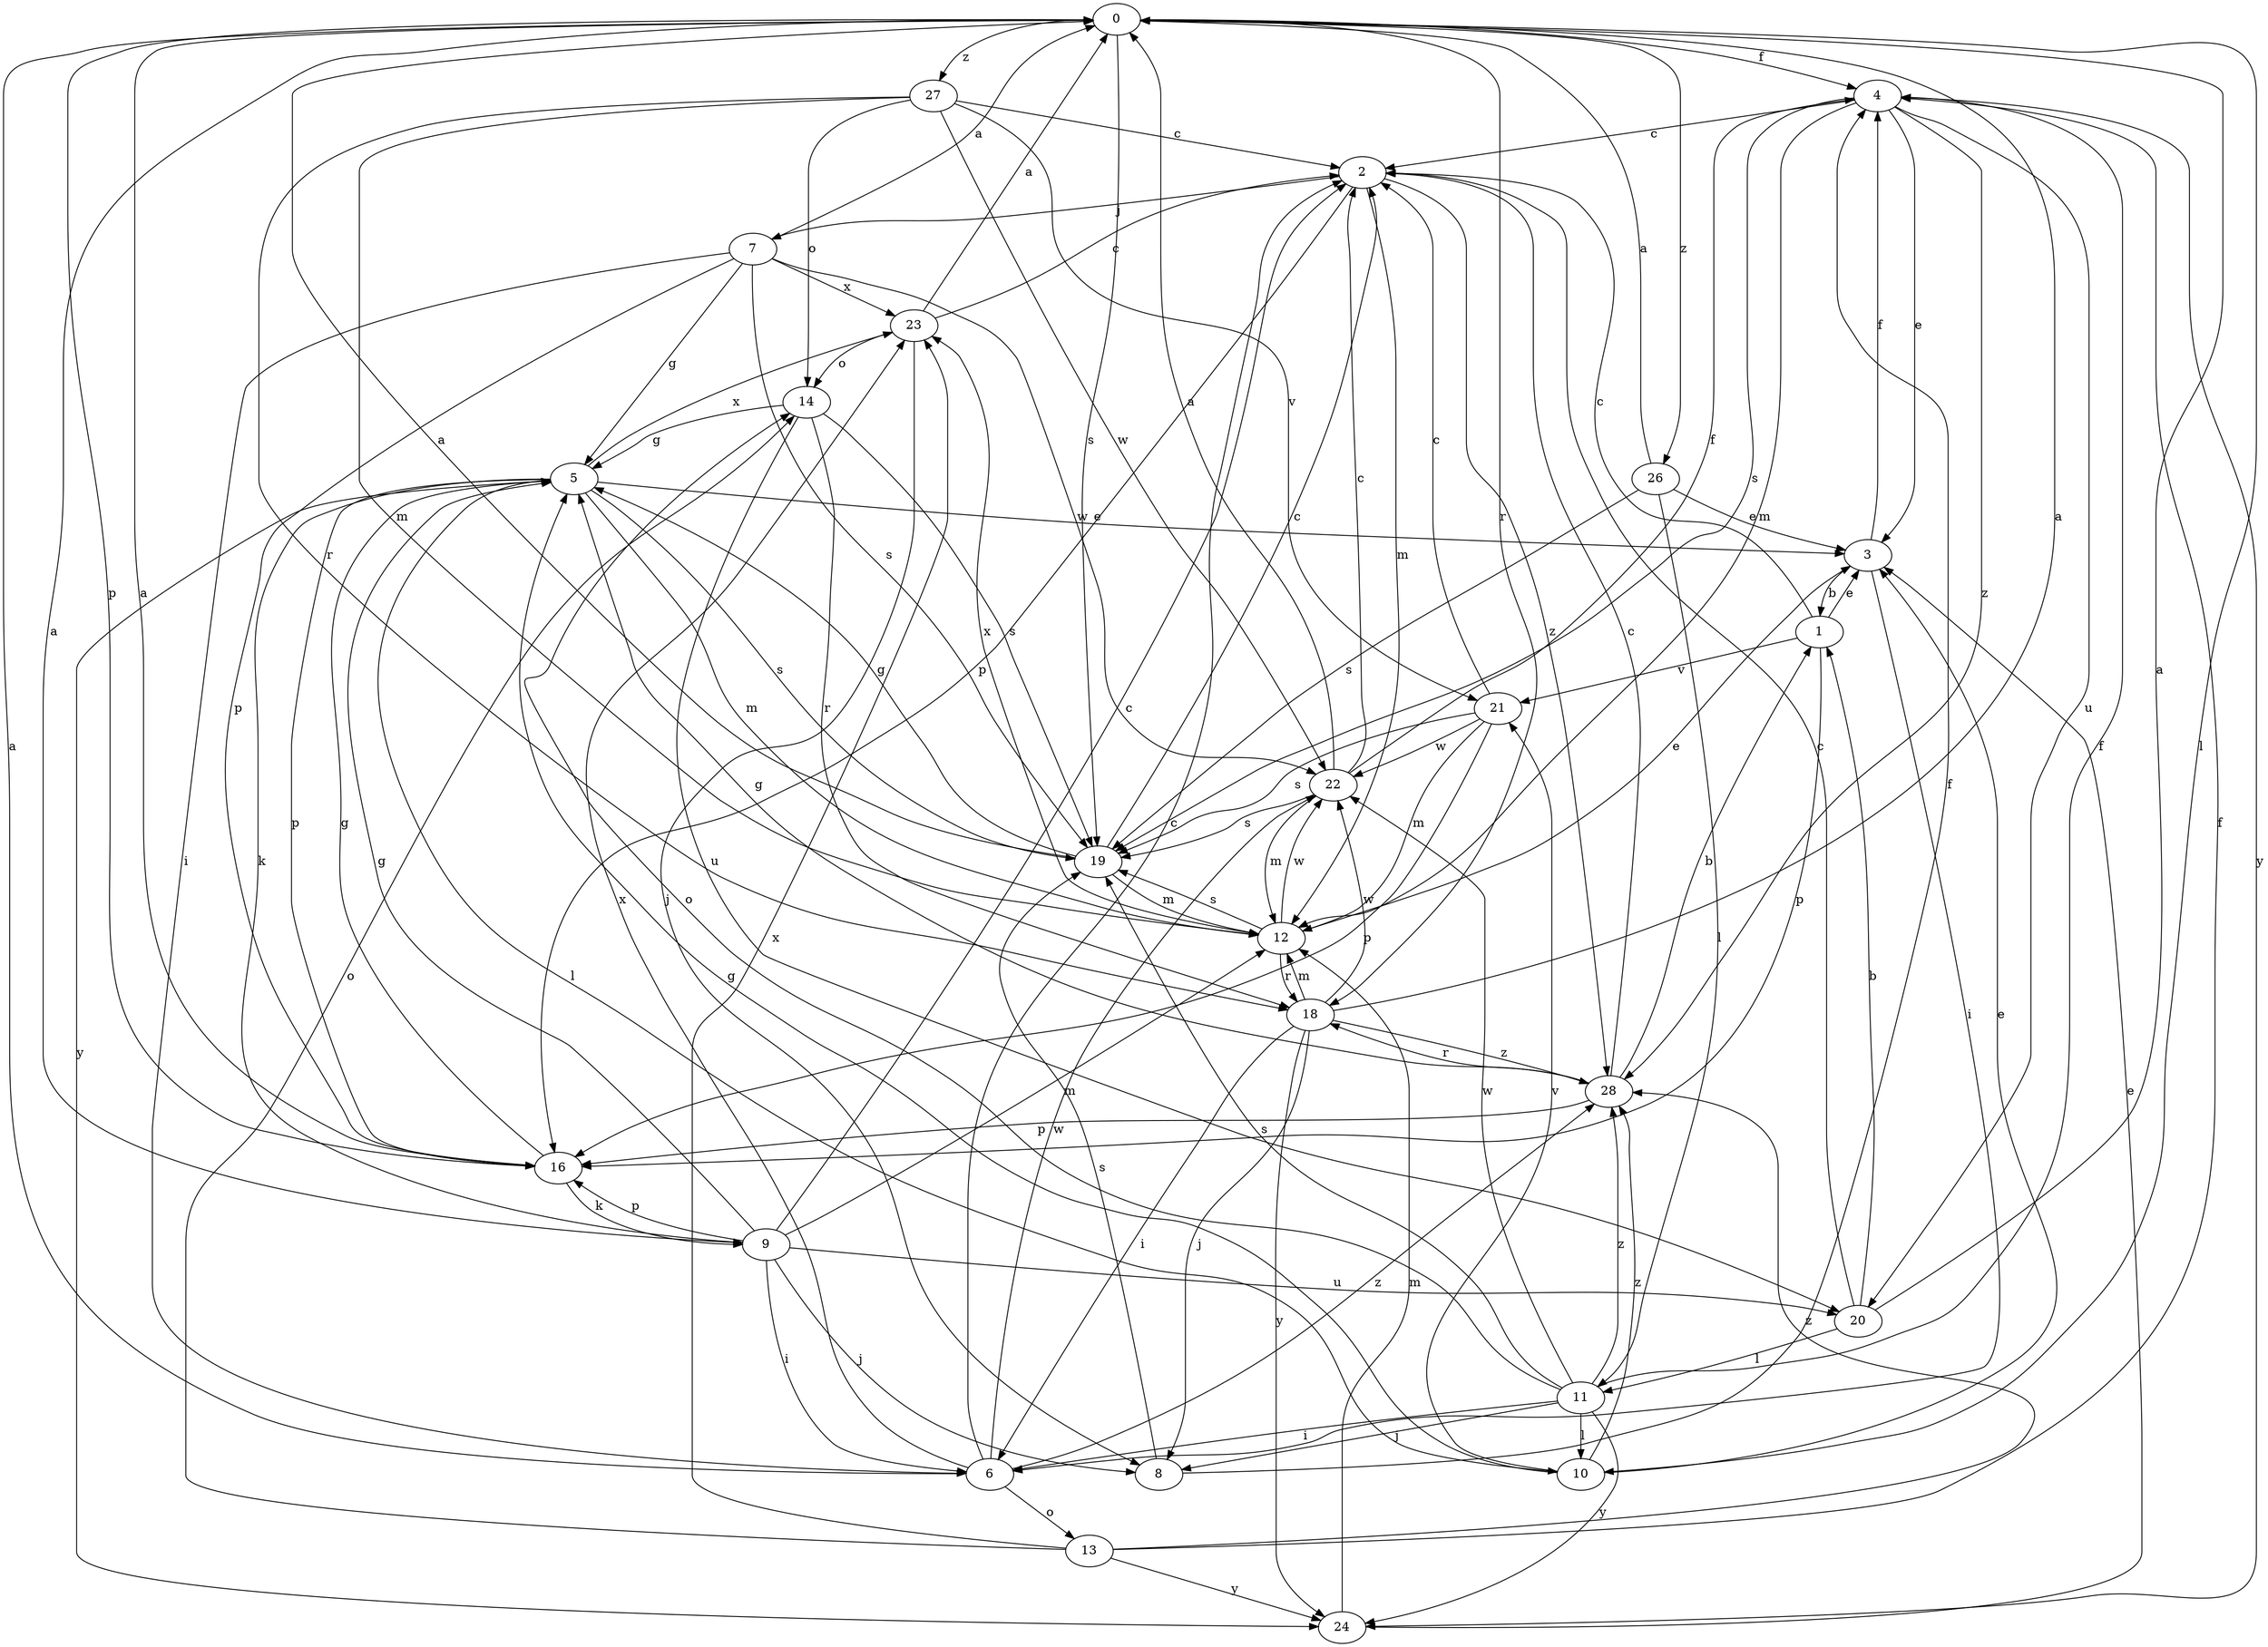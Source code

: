 strict digraph  {
0;
1;
2;
3;
4;
5;
6;
7;
8;
9;
10;
11;
12;
13;
14;
16;
18;
19;
20;
21;
22;
23;
24;
26;
27;
28;
0 -> 4  [label=f];
0 -> 10  [label=l];
0 -> 16  [label=p];
0 -> 18  [label=r];
0 -> 19  [label=s];
0 -> 26  [label=z];
0 -> 27  [label=z];
1 -> 2  [label=c];
1 -> 3  [label=e];
1 -> 16  [label=p];
1 -> 21  [label=v];
2 -> 7  [label=j];
2 -> 12  [label=m];
2 -> 16  [label=p];
2 -> 28  [label=z];
3 -> 1  [label=b];
3 -> 4  [label=f];
3 -> 6  [label=i];
4 -> 2  [label=c];
4 -> 3  [label=e];
4 -> 12  [label=m];
4 -> 19  [label=s];
4 -> 20  [label=u];
4 -> 24  [label=y];
4 -> 28  [label=z];
5 -> 3  [label=e];
5 -> 9  [label=k];
5 -> 10  [label=l];
5 -> 12  [label=m];
5 -> 16  [label=p];
5 -> 19  [label=s];
5 -> 23  [label=x];
5 -> 24  [label=y];
6 -> 0  [label=a];
6 -> 2  [label=c];
6 -> 13  [label=o];
6 -> 22  [label=w];
6 -> 23  [label=x];
6 -> 28  [label=z];
7 -> 0  [label=a];
7 -> 5  [label=g];
7 -> 6  [label=i];
7 -> 16  [label=p];
7 -> 19  [label=s];
7 -> 22  [label=w];
7 -> 23  [label=x];
8 -> 4  [label=f];
8 -> 19  [label=s];
9 -> 0  [label=a];
9 -> 2  [label=c];
9 -> 5  [label=g];
9 -> 6  [label=i];
9 -> 8  [label=j];
9 -> 12  [label=m];
9 -> 16  [label=p];
9 -> 20  [label=u];
10 -> 3  [label=e];
10 -> 5  [label=g];
10 -> 21  [label=v];
10 -> 28  [label=z];
11 -> 4  [label=f];
11 -> 6  [label=i];
11 -> 8  [label=j];
11 -> 10  [label=l];
11 -> 14  [label=o];
11 -> 19  [label=s];
11 -> 22  [label=w];
11 -> 24  [label=y];
11 -> 28  [label=z];
12 -> 3  [label=e];
12 -> 18  [label=r];
12 -> 19  [label=s];
12 -> 22  [label=w];
12 -> 23  [label=x];
13 -> 4  [label=f];
13 -> 14  [label=o];
13 -> 23  [label=x];
13 -> 24  [label=y];
13 -> 28  [label=z];
14 -> 5  [label=g];
14 -> 18  [label=r];
14 -> 19  [label=s];
14 -> 20  [label=u];
16 -> 0  [label=a];
16 -> 5  [label=g];
16 -> 9  [label=k];
18 -> 0  [label=a];
18 -> 6  [label=i];
18 -> 8  [label=j];
18 -> 12  [label=m];
18 -> 22  [label=w];
18 -> 24  [label=y];
18 -> 28  [label=z];
19 -> 0  [label=a];
19 -> 2  [label=c];
19 -> 5  [label=g];
19 -> 12  [label=m];
20 -> 0  [label=a];
20 -> 1  [label=b];
20 -> 2  [label=c];
20 -> 11  [label=l];
21 -> 2  [label=c];
21 -> 12  [label=m];
21 -> 16  [label=p];
21 -> 19  [label=s];
21 -> 22  [label=w];
22 -> 0  [label=a];
22 -> 2  [label=c];
22 -> 4  [label=f];
22 -> 12  [label=m];
22 -> 19  [label=s];
23 -> 0  [label=a];
23 -> 2  [label=c];
23 -> 8  [label=j];
23 -> 14  [label=o];
24 -> 3  [label=e];
24 -> 12  [label=m];
26 -> 0  [label=a];
26 -> 3  [label=e];
26 -> 11  [label=l];
26 -> 19  [label=s];
27 -> 2  [label=c];
27 -> 12  [label=m];
27 -> 14  [label=o];
27 -> 18  [label=r];
27 -> 21  [label=v];
27 -> 22  [label=w];
28 -> 1  [label=b];
28 -> 2  [label=c];
28 -> 5  [label=g];
28 -> 16  [label=p];
28 -> 18  [label=r];
}
